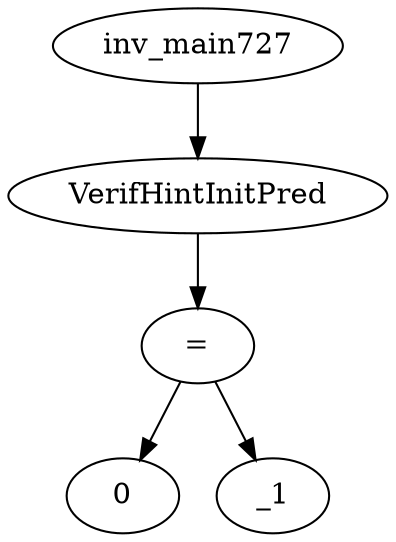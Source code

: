 digraph dag {
0 [label="inv_main727"];
1 [label="VerifHintInitPred"];
2 [label="="];
3 [label="0"];
4 [label="_1"];
0->1
1->2
2->4
2 -> 3
}
